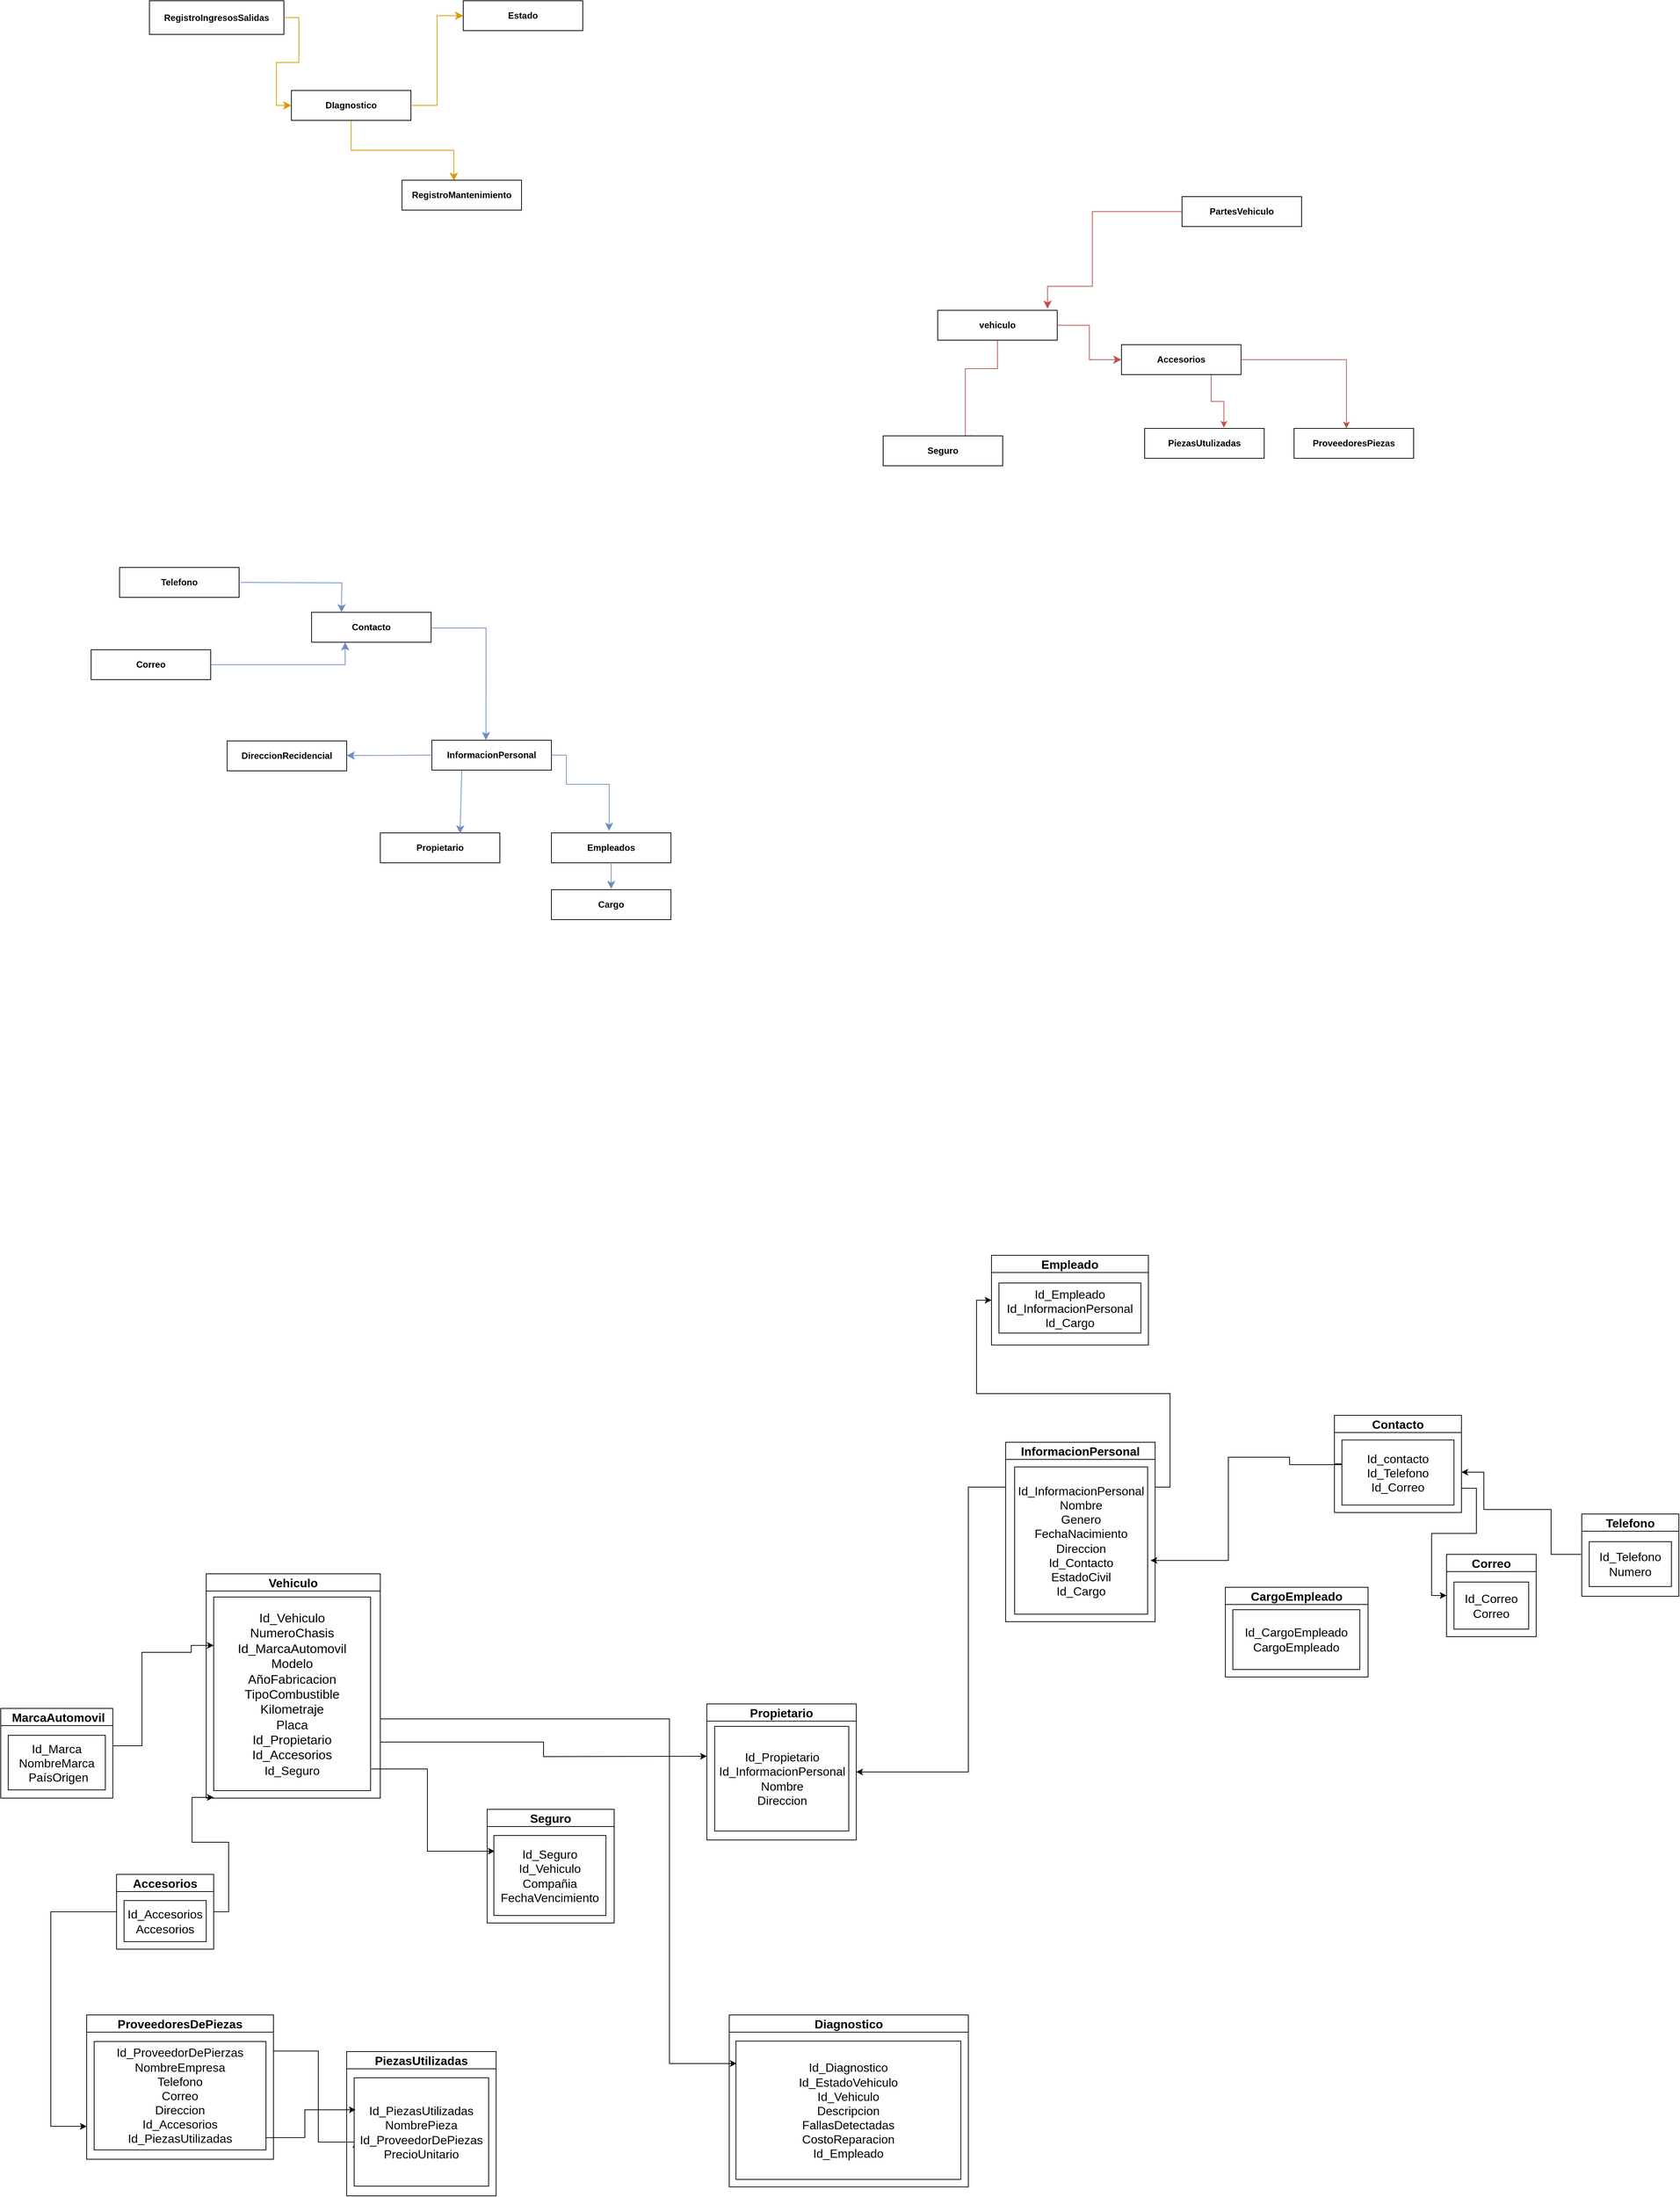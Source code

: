 <mxfile version="21.6.6" type="github">
  <diagram name="Page-1" id="v_KNb9IIgvCKRsmdT4mX">
    <mxGraphModel dx="3134" dy="2943" grid="1" gridSize="10" guides="1" tooltips="1" connect="1" arrows="1" fold="1" page="1" pageScale="1" pageWidth="850" pageHeight="1100" math="0" shadow="0">
      <root>
        <mxCell id="0" />
        <mxCell id="1" parent="0" />
        <mxCell id="u1IWB9qOmliTQuYAhLdm-103" style="edgeStyle=orthogonalEdgeStyle;rounded=0;orthogonalLoop=1;jettySize=auto;html=1;exitX=0.5;exitY=1;exitDx=0;exitDy=0;entryX=0.664;entryY=0.107;entryDx=0;entryDy=0;entryPerimeter=0;fontSize=12;startSize=8;endSize=8;fillColor=#f8cecc;strokeColor=#b85450;" parent="1" source="4ENBnxS4jCJEMje_JMNm-1" target="4ENBnxS4jCJEMje_JMNm-11" edge="1">
          <mxGeometry relative="1" as="geometry">
            <Array as="points">
              <mxPoint x="80" y="-1547" />
              <mxPoint x="52" y="-1547" />
              <mxPoint x="52" y="-1493" />
            </Array>
          </mxGeometry>
        </mxCell>
        <mxCell id="4ENBnxS4jCJEMje_JMNm-1" value="" style="shape=table;startSize=0;container=1;collapsible=0;childLayout=tableLayout;" parent="1" vertex="1">
          <mxGeometry x="15" y="-1625" width="160" height="40" as="geometry" />
        </mxCell>
        <mxCell id="4ENBnxS4jCJEMje_JMNm-2" value="" style="shape=tableRow;horizontal=0;startSize=0;swimlaneHead=0;swimlaneBody=0;strokeColor=inherit;top=0;left=0;bottom=0;right=0;collapsible=0;dropTarget=0;fillColor=none;points=[[0,0.5],[1,0.5]];portConstraint=eastwest;" parent="4ENBnxS4jCJEMje_JMNm-1" vertex="1">
          <mxGeometry width="160" height="40" as="geometry" />
        </mxCell>
        <mxCell id="4ENBnxS4jCJEMje_JMNm-3" value="&lt;b&gt;vehiculo&lt;/b&gt;" style="shape=partialRectangle;html=1;whiteSpace=wrap;connectable=0;strokeColor=inherit;overflow=hidden;fillColor=none;top=0;left=0;bottom=0;right=0;pointerEvents=1;" parent="4ENBnxS4jCJEMje_JMNm-2" vertex="1">
          <mxGeometry width="160" height="40" as="geometry">
            <mxRectangle width="160" height="40" as="alternateBounds" />
          </mxGeometry>
        </mxCell>
        <mxCell id="4ENBnxS4jCJEMje_JMNm-4" value="" style="shape=table;startSize=0;container=1;collapsible=0;childLayout=tableLayout;" parent="1" vertex="1">
          <mxGeometry x="-731" y="-926" width="160" height="40" as="geometry" />
        </mxCell>
        <mxCell id="4ENBnxS4jCJEMje_JMNm-5" value="" style="shape=tableRow;horizontal=0;startSize=0;swimlaneHead=0;swimlaneBody=0;strokeColor=inherit;top=0;left=0;bottom=0;right=0;collapsible=0;dropTarget=0;fillColor=none;points=[[0,0.5],[1,0.5]];portConstraint=eastwest;" parent="4ENBnxS4jCJEMje_JMNm-4" vertex="1">
          <mxGeometry width="160" height="40" as="geometry" />
        </mxCell>
        <mxCell id="4ENBnxS4jCJEMje_JMNm-6" value="&lt;b&gt;Propietario&lt;/b&gt;" style="shape=partialRectangle;html=1;whiteSpace=wrap;connectable=0;strokeColor=inherit;overflow=hidden;fillColor=none;top=0;left=0;bottom=0;right=0;pointerEvents=1;" parent="4ENBnxS4jCJEMje_JMNm-5" vertex="1">
          <mxGeometry width="160" height="40" as="geometry">
            <mxRectangle width="160" height="40" as="alternateBounds" />
          </mxGeometry>
        </mxCell>
        <mxCell id="4ENBnxS4jCJEMje_JMNm-10" value="" style="shape=table;startSize=0;container=1;collapsible=0;childLayout=tableLayout;" parent="1" vertex="1">
          <mxGeometry x="-58" y="-1457" width="160" height="40" as="geometry" />
        </mxCell>
        <mxCell id="4ENBnxS4jCJEMje_JMNm-11" value="" style="shape=tableRow;horizontal=0;startSize=0;swimlaneHead=0;swimlaneBody=0;strokeColor=inherit;top=0;left=0;bottom=0;right=0;collapsible=0;dropTarget=0;fillColor=none;points=[[0,0.5],[1,0.5]];portConstraint=eastwest;" parent="4ENBnxS4jCJEMje_JMNm-10" vertex="1">
          <mxGeometry width="160" height="40" as="geometry" />
        </mxCell>
        <mxCell id="4ENBnxS4jCJEMje_JMNm-12" value="&lt;b&gt;Seguro&lt;/b&gt;" style="shape=partialRectangle;html=1;whiteSpace=wrap;connectable=0;strokeColor=inherit;overflow=hidden;fillColor=none;top=0;left=0;bottom=0;right=0;pointerEvents=1;" parent="4ENBnxS4jCJEMje_JMNm-11" vertex="1">
          <mxGeometry width="160" height="40" as="geometry">
            <mxRectangle width="160" height="40" as="alternateBounds" />
          </mxGeometry>
        </mxCell>
        <mxCell id="4ENBnxS4jCJEMje_JMNm-13" value="" style="shape=table;startSize=0;container=1;collapsible=0;childLayout=tableLayout;" parent="1" vertex="1">
          <mxGeometry x="-1040" y="-2039" width="180" height="45" as="geometry" />
        </mxCell>
        <mxCell id="4ENBnxS4jCJEMje_JMNm-14" value="" style="shape=tableRow;horizontal=0;startSize=0;swimlaneHead=0;swimlaneBody=0;strokeColor=inherit;top=0;left=0;bottom=0;right=0;collapsible=0;dropTarget=0;fillColor=none;points=[[0,0.5],[1,0.5]];portConstraint=eastwest;" parent="4ENBnxS4jCJEMje_JMNm-13" vertex="1">
          <mxGeometry width="180" height="45" as="geometry" />
        </mxCell>
        <mxCell id="4ENBnxS4jCJEMje_JMNm-15" value="&lt;b&gt;RegistroIngresosSalidas&lt;/b&gt;" style="shape=partialRectangle;html=1;whiteSpace=wrap;connectable=0;strokeColor=inherit;overflow=hidden;fillColor=none;top=0;left=0;bottom=0;right=0;pointerEvents=1;" parent="4ENBnxS4jCJEMje_JMNm-14" vertex="1">
          <mxGeometry width="180" height="45" as="geometry">
            <mxRectangle width="180" height="45" as="alternateBounds" />
          </mxGeometry>
        </mxCell>
        <mxCell id="gA-Kbzovyv9Dv5qTg1MU-6" style="edgeStyle=orthogonalEdgeStyle;rounded=0;orthogonalLoop=1;jettySize=auto;html=1;exitX=0.75;exitY=1;exitDx=0;exitDy=0;entryX=0.663;entryY=-0.025;entryDx=0;entryDy=0;entryPerimeter=0;fillColor=#f8cecc;strokeColor=#b85450;" parent="1" source="4ENBnxS4jCJEMje_JMNm-19" target="u1IWB9qOmliTQuYAhLdm-123" edge="1">
          <mxGeometry relative="1" as="geometry" />
        </mxCell>
        <mxCell id="4ENBnxS4jCJEMje_JMNm-19" value="" style="shape=table;startSize=0;container=1;collapsible=0;childLayout=tableLayout;" parent="1" vertex="1">
          <mxGeometry x="261" y="-1579" width="160" height="40" as="geometry" />
        </mxCell>
        <mxCell id="4ENBnxS4jCJEMje_JMNm-20" value="" style="shape=tableRow;horizontal=0;startSize=0;swimlaneHead=0;swimlaneBody=0;strokeColor=inherit;top=0;left=0;bottom=0;right=0;collapsible=0;dropTarget=0;fillColor=none;points=[[0,0.5],[1,0.5]];portConstraint=eastwest;" parent="4ENBnxS4jCJEMje_JMNm-19" vertex="1">
          <mxGeometry width="160" height="40" as="geometry" />
        </mxCell>
        <mxCell id="4ENBnxS4jCJEMje_JMNm-21" value="&lt;b&gt;Accesorios&lt;/b&gt;" style="shape=partialRectangle;html=1;whiteSpace=wrap;connectable=0;strokeColor=inherit;overflow=hidden;fillColor=none;top=0;left=0;bottom=0;right=0;pointerEvents=1;" parent="4ENBnxS4jCJEMje_JMNm-20" vertex="1">
          <mxGeometry width="160" height="40" as="geometry">
            <mxRectangle width="160" height="40" as="alternateBounds" />
          </mxGeometry>
        </mxCell>
        <mxCell id="u1IWB9qOmliTQuYAhLdm-108" value="" style="edgeStyle=orthogonalEdgeStyle;rounded=0;orthogonalLoop=1;jettySize=auto;html=1;fontSize=12;startSize=8;endSize=8;entryX=0.434;entryY=0.019;entryDx=0;entryDy=0;entryPerimeter=0;fillColor=#ffe6cc;strokeColor=#d79b00;" parent="1" source="4ENBnxS4jCJEMje_JMNm-22" target="u1IWB9qOmliTQuYAhLdm-88" edge="1">
          <mxGeometry relative="1" as="geometry">
            <mxPoint x="-780.723" y="-1731" as="targetPoint" />
          </mxGeometry>
        </mxCell>
        <mxCell id="4ENBnxS4jCJEMje_JMNm-22" value="" style="shape=table;startSize=0;container=1;collapsible=0;childLayout=tableLayout;" parent="1" vertex="1">
          <mxGeometry x="-850" y="-1919" width="160" height="40" as="geometry" />
        </mxCell>
        <mxCell id="4ENBnxS4jCJEMje_JMNm-23" value="" style="shape=tableRow;horizontal=0;startSize=0;swimlaneHead=0;swimlaneBody=0;strokeColor=inherit;top=0;left=0;bottom=0;right=0;collapsible=0;dropTarget=0;fillColor=none;points=[[0,0.5],[1,0.5]];portConstraint=eastwest;" parent="4ENBnxS4jCJEMje_JMNm-22" vertex="1">
          <mxGeometry width="160" height="40" as="geometry" />
        </mxCell>
        <mxCell id="4ENBnxS4jCJEMje_JMNm-24" value="&lt;b&gt;DIagnostico&lt;/b&gt;" style="shape=partialRectangle;html=1;whiteSpace=wrap;connectable=0;strokeColor=inherit;overflow=hidden;fillColor=none;top=0;left=0;bottom=0;right=0;pointerEvents=1;" parent="4ENBnxS4jCJEMje_JMNm-23" vertex="1">
          <mxGeometry width="160" height="40" as="geometry">
            <mxRectangle width="160" height="40" as="alternateBounds" />
          </mxGeometry>
        </mxCell>
        <mxCell id="u1IWB9qOmliTQuYAhLdm-117" style="edgeStyle=none;curved=1;rounded=0;orthogonalLoop=1;jettySize=auto;html=1;exitX=0.25;exitY=1;exitDx=0;exitDy=0;entryX=0.667;entryY=0.021;entryDx=0;entryDy=0;entryPerimeter=0;fontSize=12;startSize=8;endSize=8;fillColor=#dae8fc;strokeColor=#6c8ebf;" parent="1" source="4ENBnxS4jCJEMje_JMNm-25" target="4ENBnxS4jCJEMje_JMNm-5" edge="1">
          <mxGeometry relative="1" as="geometry" />
        </mxCell>
        <mxCell id="4ENBnxS4jCJEMje_JMNm-25" value="" style="shape=table;startSize=0;container=1;collapsible=0;childLayout=tableLayout;" parent="1" vertex="1">
          <mxGeometry x="-662" y="-1050" width="160" height="40" as="geometry" />
        </mxCell>
        <mxCell id="4ENBnxS4jCJEMje_JMNm-26" value="" style="shape=tableRow;horizontal=0;startSize=0;swimlaneHead=0;swimlaneBody=0;strokeColor=inherit;top=0;left=0;bottom=0;right=0;collapsible=0;dropTarget=0;fillColor=none;points=[[0,0.5],[1,0.5]];portConstraint=eastwest;" parent="4ENBnxS4jCJEMje_JMNm-25" vertex="1">
          <mxGeometry width="160" height="40" as="geometry" />
        </mxCell>
        <mxCell id="4ENBnxS4jCJEMje_JMNm-27" value="&lt;b&gt;InformacionPersonal&lt;/b&gt;" style="shape=partialRectangle;html=1;whiteSpace=wrap;connectable=0;strokeColor=inherit;overflow=hidden;fillColor=none;top=0;left=0;bottom=0;right=0;pointerEvents=1;" parent="4ENBnxS4jCJEMje_JMNm-26" vertex="1">
          <mxGeometry width="160" height="40" as="geometry">
            <mxRectangle width="160" height="40" as="alternateBounds" />
          </mxGeometry>
        </mxCell>
        <mxCell id="4ENBnxS4jCJEMje_JMNm-28" value="" style="shape=table;startSize=0;container=1;collapsible=0;childLayout=tableLayout;" parent="1" vertex="1">
          <mxGeometry x="342" y="-1777" width="160" height="40" as="geometry" />
        </mxCell>
        <mxCell id="4ENBnxS4jCJEMje_JMNm-29" value="" style="shape=tableRow;horizontal=0;startSize=0;swimlaneHead=0;swimlaneBody=0;strokeColor=inherit;top=0;left=0;bottom=0;right=0;collapsible=0;dropTarget=0;fillColor=none;points=[[0,0.5],[1,0.5]];portConstraint=eastwest;" parent="4ENBnxS4jCJEMje_JMNm-28" vertex="1">
          <mxGeometry width="160" height="40" as="geometry" />
        </mxCell>
        <mxCell id="4ENBnxS4jCJEMje_JMNm-30" value="&lt;b&gt;PartesVehiculo&lt;/b&gt;" style="shape=partialRectangle;html=1;whiteSpace=wrap;connectable=0;strokeColor=inherit;overflow=hidden;fillColor=none;top=0;left=0;bottom=0;right=0;pointerEvents=1;" parent="4ENBnxS4jCJEMje_JMNm-29" vertex="1">
          <mxGeometry width="160" height="40" as="geometry">
            <mxRectangle width="160" height="40" as="alternateBounds" />
          </mxGeometry>
        </mxCell>
        <mxCell id="4ENBnxS4jCJEMje_JMNm-34" value="" style="shape=table;startSize=0;container=1;collapsible=0;childLayout=tableLayout;" parent="1" vertex="1">
          <mxGeometry x="-620" y="-2039" width="160" height="40" as="geometry" />
        </mxCell>
        <mxCell id="4ENBnxS4jCJEMje_JMNm-35" value="" style="shape=tableRow;horizontal=0;startSize=0;swimlaneHead=0;swimlaneBody=0;strokeColor=inherit;top=0;left=0;bottom=0;right=0;collapsible=0;dropTarget=0;fillColor=none;points=[[0,0.5],[1,0.5]];portConstraint=eastwest;" parent="4ENBnxS4jCJEMje_JMNm-34" vertex="1">
          <mxGeometry width="160" height="40" as="geometry" />
        </mxCell>
        <mxCell id="4ENBnxS4jCJEMje_JMNm-36" value="&lt;b&gt;Estado&lt;/b&gt;" style="shape=partialRectangle;html=1;whiteSpace=wrap;connectable=0;strokeColor=inherit;overflow=hidden;fillColor=none;top=0;left=0;bottom=0;right=0;pointerEvents=1;" parent="4ENBnxS4jCJEMje_JMNm-35" vertex="1">
          <mxGeometry width="160" height="40" as="geometry">
            <mxRectangle width="160" height="40" as="alternateBounds" />
          </mxGeometry>
        </mxCell>
        <mxCell id="4ENBnxS4jCJEMje_JMNm-37" value="" style="shape=table;startSize=0;container=1;collapsible=0;childLayout=tableLayout;" parent="1" vertex="1">
          <mxGeometry x="-823" y="-1221" width="160" height="40" as="geometry" />
        </mxCell>
        <mxCell id="4ENBnxS4jCJEMje_JMNm-38" value="" style="shape=tableRow;horizontal=0;startSize=0;swimlaneHead=0;swimlaneBody=0;strokeColor=inherit;top=0;left=0;bottom=0;right=0;collapsible=0;dropTarget=0;fillColor=none;points=[[0,0.5],[1,0.5]];portConstraint=eastwest;" parent="4ENBnxS4jCJEMje_JMNm-37" vertex="1">
          <mxGeometry width="160" height="40" as="geometry" />
        </mxCell>
        <mxCell id="4ENBnxS4jCJEMje_JMNm-39" value="&lt;b&gt;Contacto&lt;/b&gt;" style="shape=partialRectangle;html=1;whiteSpace=wrap;connectable=0;strokeColor=inherit;overflow=hidden;fillColor=none;top=0;left=0;bottom=0;right=0;pointerEvents=1;" parent="4ENBnxS4jCJEMje_JMNm-38" vertex="1">
          <mxGeometry width="160" height="40" as="geometry">
            <mxRectangle width="160" height="40" as="alternateBounds" />
          </mxGeometry>
        </mxCell>
        <mxCell id="gA-Kbzovyv9Dv5qTg1MU-23" style="edgeStyle=orthogonalEdgeStyle;rounded=0;orthogonalLoop=1;jettySize=auto;html=1;exitX=0.75;exitY=1;exitDx=0;exitDy=0;" parent="1" edge="1">
          <mxGeometry relative="1" as="geometry">
            <mxPoint x="-578" y="436" as="targetPoint" />
            <mxPoint x="-743" y="326" as="sourcePoint" />
            <Array as="points">
              <mxPoint x="-668" y="326" />
              <mxPoint x="-668" y="436" />
            </Array>
          </mxGeometry>
        </mxCell>
        <mxCell id="gA-Kbzovyv9Dv5qTg1MU-31" style="edgeStyle=orthogonalEdgeStyle;rounded=0;orthogonalLoop=1;jettySize=auto;html=1;exitX=1;exitY=0.75;exitDx=0;exitDy=0;" parent="1" source="u1IWB9qOmliTQuYAhLdm-1" edge="1">
          <mxGeometry relative="1" as="geometry">
            <mxPoint x="-294" y="309" as="targetPoint" />
          </mxGeometry>
        </mxCell>
        <mxCell id="gA-Kbzovyv9Dv5qTg1MU-49" style="edgeStyle=orthogonalEdgeStyle;rounded=0;orthogonalLoop=1;jettySize=auto;html=1;exitX=1;exitY=0.5;exitDx=0;exitDy=0;entryX=0.003;entryY=0.162;entryDx=0;entryDy=0;entryPerimeter=0;" parent="1" source="u1IWB9qOmliTQuYAhLdm-1" target="gA-Kbzovyv9Dv5qTg1MU-48" edge="1">
          <mxGeometry relative="1" as="geometry">
            <Array as="points">
              <mxPoint x="-344" y="259" />
              <mxPoint x="-344" y="720" />
            </Array>
          </mxGeometry>
        </mxCell>
        <mxCell id="u1IWB9qOmliTQuYAhLdm-1" value="Vehiculo" style="swimlane;whiteSpace=wrap;html=1;fontSize=16;fillColor=none;" parent="1" vertex="1">
          <mxGeometry x="-964" y="65" width="233" height="300" as="geometry">
            <mxRectangle x="-930" y="20" width="110" height="36" as="alternateBounds" />
          </mxGeometry>
        </mxCell>
        <mxCell id="u1IWB9qOmliTQuYAhLdm-2" value="&lt;div style=&quot;font-size: 17px;&quot;&gt;&lt;font style=&quot;font-size: 17px;&quot;&gt;Id_Vehiculo&lt;/font&gt;&lt;/div&gt;&lt;div style=&quot;font-size: 17px;&quot;&gt;&lt;font style=&quot;font-size: 17px;&quot;&gt;NumeroChasis&lt;/font&gt;&lt;/div&gt;&lt;div style=&quot;font-size: 17px;&quot;&gt;&lt;font style=&quot;font-size: 17px;&quot;&gt;Id_MarcaAutomovil&lt;/font&gt;&lt;/div&gt;&lt;div style=&quot;font-size: 17px;&quot;&gt;&lt;font style=&quot;font-size: 17px;&quot;&gt;Modelo&lt;/font&gt;&lt;/div&gt;&lt;div style=&quot;font-size: 17px;&quot;&gt;&lt;font style=&quot;font-size: 17px;&quot;&gt;AñoFabricacion&lt;/font&gt;&lt;/div&gt;&lt;div style=&quot;font-size: 17px;&quot;&gt;&lt;font style=&quot;font-size: 17px;&quot;&gt;TipoCombustible&lt;/font&gt;&lt;/div&gt;&lt;div style=&quot;font-size: 17px;&quot;&gt;&lt;font style=&quot;font-size: 17px;&quot;&gt;Kilometraje&lt;/font&gt;&lt;/div&gt;&lt;div style=&quot;font-size: 17px;&quot;&gt;&lt;font style=&quot;font-size: 17px;&quot;&gt;Placa&lt;/font&gt;&lt;/div&gt;&lt;div style=&quot;font-size: 17px;&quot;&gt;&lt;font style=&quot;font-size: 17px;&quot;&gt;Id_Propietario&lt;/font&gt;&lt;/div&gt;&lt;div style=&quot;font-size: 17px;&quot;&gt;&lt;font style=&quot;font-size: 17px;&quot;&gt;Id_Accesorios&lt;font style=&quot;font-size: 17px;&quot;&gt;&lt;br&gt;&lt;/font&gt;&lt;/font&gt;&lt;/div&gt;&lt;div&gt;Id_Seguro&lt;br&gt;&lt;/div&gt;" style="rounded=0;whiteSpace=wrap;html=1;fontSize=16;fillColor=none;" parent="u1IWB9qOmliTQuYAhLdm-1" vertex="1">
          <mxGeometry x="10" y="31" width="210" height="259" as="geometry" />
        </mxCell>
        <mxCell id="u1IWB9qOmliTQuYAhLdm-3" value="Propietario" style="swimlane;whiteSpace=wrap;html=1;fontSize=16;" parent="1" vertex="1">
          <mxGeometry x="-294" y="239" width="200" height="182" as="geometry">
            <mxRectangle x="-399" y="390" width="120" height="40" as="alternateBounds" />
          </mxGeometry>
        </mxCell>
        <mxCell id="u1IWB9qOmliTQuYAhLdm-5" value="&lt;div&gt;Id_Propietario&lt;/div&gt;&lt;div&gt;Id_InformacionPersonal&lt;br&gt;&lt;/div&gt;&lt;div&gt;Nombre&lt;/div&gt;&lt;div&gt;Direccion&lt;/div&gt;" style="rounded=0;whiteSpace=wrap;html=1;fontSize=16;" parent="u1IWB9qOmliTQuYAhLdm-3" vertex="1">
          <mxGeometry x="10.5" y="30" width="179.5" height="140" as="geometry" />
        </mxCell>
        <mxCell id="gA-Kbzovyv9Dv5qTg1MU-26" style="edgeStyle=orthogonalEdgeStyle;rounded=0;orthogonalLoop=1;jettySize=auto;html=1;exitX=0;exitY=0.25;exitDx=0;exitDy=0;entryX=1;entryY=0.5;entryDx=0;entryDy=0;" parent="1" source="u1IWB9qOmliTQuYAhLdm-9" target="u1IWB9qOmliTQuYAhLdm-3" edge="1">
          <mxGeometry relative="1" as="geometry">
            <Array as="points">
              <mxPoint x="56" y="-51" />
              <mxPoint x="56" y="330" />
            </Array>
          </mxGeometry>
        </mxCell>
        <mxCell id="gA-Kbzovyv9Dv5qTg1MU-30" style="edgeStyle=orthogonalEdgeStyle;rounded=0;orthogonalLoop=1;jettySize=auto;html=1;exitX=1;exitY=0.25;exitDx=0;exitDy=0;entryX=0;entryY=0.5;entryDx=0;entryDy=0;" parent="1" source="u1IWB9qOmliTQuYAhLdm-9" target="gA-Kbzovyv9Dv5qTg1MU-18" edge="1">
          <mxGeometry relative="1" as="geometry" />
        </mxCell>
        <mxCell id="u1IWB9qOmliTQuYAhLdm-9" value="InformacionPersonal" style="swimlane;whiteSpace=wrap;html=1;fontSize=16;" parent="1" vertex="1">
          <mxGeometry x="106" y="-111" width="200" height="240" as="geometry">
            <mxRectangle x="140" y="70" width="200" height="36" as="alternateBounds" />
          </mxGeometry>
        </mxCell>
        <mxCell id="u1IWB9qOmliTQuYAhLdm-11" value="&lt;div&gt;Id_InformacionPersonal&lt;/div&gt;&lt;div&gt;Nombre&lt;/div&gt;&lt;div&gt;Genero&lt;/div&gt;&lt;div&gt;FechaNacimiento&lt;/div&gt;&lt;div&gt;Direccion&lt;/div&gt;&lt;div&gt;Id_Contacto&lt;/div&gt;&lt;div&gt;EstadoCivil&lt;/div&gt;&lt;div&gt;Id_Cargo&lt;br&gt;&lt;/div&gt;" style="rounded=0;whiteSpace=wrap;html=1;fontSize=16;" parent="u1IWB9qOmliTQuYAhLdm-9" vertex="1">
          <mxGeometry x="12" y="33" width="178" height="197" as="geometry" />
        </mxCell>
        <mxCell id="gA-Kbzovyv9Dv5qTg1MU-35" style="edgeStyle=orthogonalEdgeStyle;rounded=0;orthogonalLoop=1;jettySize=auto;html=1;" parent="1" edge="1">
          <mxGeometry relative="1" as="geometry">
            <mxPoint x="716" y="-71" as="targetPoint" />
            <mxPoint x="876" y="39" as="sourcePoint" />
            <Array as="points">
              <mxPoint x="836" y="-21" />
              <mxPoint x="746" y="-21" />
              <mxPoint x="746" y="-71" />
            </Array>
          </mxGeometry>
        </mxCell>
        <mxCell id="u1IWB9qOmliTQuYAhLdm-12" value="Telefono" style="swimlane;whiteSpace=wrap;html=1;fontSize=16;" parent="1" vertex="1">
          <mxGeometry x="877" y="-15" width="130" height="110" as="geometry">
            <mxRectangle x="-70" y="440" width="110" height="38" as="alternateBounds" />
          </mxGeometry>
        </mxCell>
        <mxCell id="u1IWB9qOmliTQuYAhLdm-13" value="&lt;div&gt;Id_Telefono&lt;/div&gt;&lt;div&gt;Numero&lt;/div&gt;" style="rounded=0;whiteSpace=wrap;html=1;fontSize=16;" parent="u1IWB9qOmliTQuYAhLdm-12" vertex="1">
          <mxGeometry x="10" y="37" width="110" height="60" as="geometry" />
        </mxCell>
        <mxCell id="u1IWB9qOmliTQuYAhLdm-19" value="Correo" style="swimlane;whiteSpace=wrap;html=1;fontSize=16;" parent="1" vertex="1">
          <mxGeometry x="696" y="39" width="120" height="110" as="geometry">
            <mxRectangle x="1000" y="-170" width="90" height="40" as="alternateBounds" />
          </mxGeometry>
        </mxCell>
        <mxCell id="u1IWB9qOmliTQuYAhLdm-21" value="&lt;div&gt;Id_Correo&lt;/div&gt;&lt;div&gt;Correo&lt;br&gt;&lt;/div&gt;" style="rounded=0;whiteSpace=wrap;html=1;fontSize=16;" parent="u1IWB9qOmliTQuYAhLdm-19" vertex="1">
          <mxGeometry x="10" y="37" width="100" height="63" as="geometry" />
        </mxCell>
        <mxCell id="u1IWB9qOmliTQuYAhLdm-22" value="CargoEmpleado" style="swimlane;whiteSpace=wrap;html=1;fontSize=16;" parent="1" vertex="1">
          <mxGeometry x="400" y="83" width="191" height="120" as="geometry">
            <mxRectangle x="-162" y="680" width="120" height="36" as="alternateBounds" />
          </mxGeometry>
        </mxCell>
        <mxCell id="u1IWB9qOmliTQuYAhLdm-23" value="&lt;div&gt;Id_CargoEmpleado&lt;/div&gt;&lt;div&gt;CargoEmpleado&lt;/div&gt;" style="rounded=0;whiteSpace=wrap;html=1;fontSize=16;" parent="u1IWB9qOmliTQuYAhLdm-22" vertex="1">
          <mxGeometry x="10" y="30" width="170" height="80" as="geometry" />
        </mxCell>
        <mxCell id="gA-Kbzovyv9Dv5qTg1MU-33" style="edgeStyle=orthogonalEdgeStyle;rounded=0;orthogonalLoop=1;jettySize=auto;html=1;exitX=0;exitY=0.5;exitDx=0;exitDy=0;" parent="1" source="u1IWB9qOmliTQuYAhLdm-24" edge="1">
          <mxGeometry relative="1" as="geometry">
            <mxPoint x="-1124" y="804" as="targetPoint" />
            <Array as="points">
              <mxPoint x="-1172" y="517" />
              <mxPoint x="-1172" y="804" />
            </Array>
          </mxGeometry>
        </mxCell>
        <mxCell id="gA-Kbzovyv9Dv5qTg1MU-39" style="edgeStyle=orthogonalEdgeStyle;rounded=0;orthogonalLoop=1;jettySize=auto;html=1;exitX=1;exitY=0.5;exitDx=0;exitDy=0;" parent="1" source="u1IWB9qOmliTQuYAhLdm-24" edge="1">
          <mxGeometry relative="1" as="geometry">
            <mxPoint x="-954" y="364" as="targetPoint" />
            <Array as="points">
              <mxPoint x="-934" y="517" />
              <mxPoint x="-934" y="424" />
              <mxPoint x="-983" y="424" />
            </Array>
          </mxGeometry>
        </mxCell>
        <mxCell id="u1IWB9qOmliTQuYAhLdm-24" value="Accesorios" style="swimlane;whiteSpace=wrap;html=1;fontSize=16;" parent="1" vertex="1">
          <mxGeometry x="-1084" y="467" width="130" height="100" as="geometry">
            <mxRectangle x="-425" y="590" width="130" height="37" as="alternateBounds" />
          </mxGeometry>
        </mxCell>
        <mxCell id="u1IWB9qOmliTQuYAhLdm-26" value="&lt;div&gt;Id_Accesorios&lt;/div&gt;&lt;div&gt;Accesorios&lt;br&gt;&lt;/div&gt;" style="rounded=0;whiteSpace=wrap;html=1;fontSize=16;" parent="u1IWB9qOmliTQuYAhLdm-24" vertex="1">
          <mxGeometry x="10" y="35" width="110" height="55" as="geometry" />
        </mxCell>
        <mxCell id="u1IWB9qOmliTQuYAhLdm-27" value="Seguro" style="swimlane;whiteSpace=wrap;html=1;fontSize=16;" parent="1" vertex="1">
          <mxGeometry x="-588" y="380" width="170" height="152" as="geometry">
            <mxRectangle x="-240" y="80" width="100" height="40" as="alternateBounds" />
          </mxGeometry>
        </mxCell>
        <mxCell id="u1IWB9qOmliTQuYAhLdm-28" value="&lt;div&gt;Id_Seguro&lt;/div&gt;&lt;div&gt;Id_Vehiculo&lt;/div&gt;&lt;div&gt;Compañia&lt;/div&gt;&lt;div&gt;FechaVencimiento&lt;br&gt;&lt;/div&gt;" style="rounded=0;whiteSpace=wrap;html=1;fontSize=16;" parent="u1IWB9qOmliTQuYAhLdm-27" vertex="1">
          <mxGeometry x="9" y="35" width="150" height="107" as="geometry" />
        </mxCell>
        <mxCell id="gA-Kbzovyv9Dv5qTg1MU-12" style="edgeStyle=orthogonalEdgeStyle;rounded=0;orthogonalLoop=1;jettySize=auto;html=1;exitX=1;exitY=0.5;exitDx=0;exitDy=0;entryX=0;entryY=0.25;entryDx=0;entryDy=0;" parent="1" source="u1IWB9qOmliTQuYAhLdm-29" target="u1IWB9qOmliTQuYAhLdm-2" edge="1">
          <mxGeometry relative="1" as="geometry">
            <Array as="points">
              <mxPoint x="-1089" y="295" />
              <mxPoint x="-1050" y="295" />
              <mxPoint x="-1050" y="170" />
              <mxPoint x="-984" y="170" />
            </Array>
          </mxGeometry>
        </mxCell>
        <mxCell id="u1IWB9qOmliTQuYAhLdm-29" value="&amp;nbsp;MarcaAutomovil" style="swimlane;whiteSpace=wrap;html=1;fontSize=16;" parent="1" vertex="1">
          <mxGeometry x="-1239" y="245" width="150" height="120" as="geometry">
            <mxRectangle x="120" y="90" width="160" height="41" as="alternateBounds" />
          </mxGeometry>
        </mxCell>
        <mxCell id="u1IWB9qOmliTQuYAhLdm-40" value="&lt;div align=&quot;center&quot;&gt;&lt;div&gt;Id_Marca&lt;/div&gt;&lt;div&gt;NombreMarca&lt;br&gt;&lt;/div&gt;&amp;nbsp;PaísOrigen&lt;/div&gt;" style="rounded=0;whiteSpace=wrap;html=1;fontSize=16;align=center;" parent="u1IWB9qOmliTQuYAhLdm-29" vertex="1">
          <mxGeometry x="10" y="36" width="130" height="73" as="geometry" />
        </mxCell>
        <mxCell id="u1IWB9qOmliTQuYAhLdm-65" value="" style="shape=table;startSize=0;container=1;collapsible=0;childLayout=tableLayout;" parent="1" vertex="1">
          <mxGeometry x="-502" y="-926" width="160" height="40" as="geometry" />
        </mxCell>
        <mxCell id="u1IWB9qOmliTQuYAhLdm-66" value="" style="shape=tableRow;horizontal=0;startSize=0;swimlaneHead=0;swimlaneBody=0;strokeColor=inherit;top=0;left=0;bottom=0;right=0;collapsible=0;dropTarget=0;fillColor=none;points=[[0,0.5],[1,0.5]];portConstraint=eastwest;" parent="u1IWB9qOmliTQuYAhLdm-65" vertex="1">
          <mxGeometry width="160" height="40" as="geometry" />
        </mxCell>
        <mxCell id="u1IWB9qOmliTQuYAhLdm-67" value="&lt;b&gt;Empleados&lt;/b&gt;" style="shape=partialRectangle;html=1;whiteSpace=wrap;connectable=0;strokeColor=inherit;overflow=hidden;fillColor=none;top=0;left=0;bottom=0;right=0;pointerEvents=1;" parent="u1IWB9qOmliTQuYAhLdm-66" vertex="1">
          <mxGeometry width="160" height="40" as="geometry">
            <mxRectangle width="160" height="40" as="alternateBounds" />
          </mxGeometry>
        </mxCell>
        <mxCell id="u1IWB9qOmliTQuYAhLdm-68" value="" style="shape=table;startSize=0;container=1;collapsible=0;childLayout=tableLayout;" parent="1" vertex="1">
          <mxGeometry x="-502" y="-850" width="160" height="40" as="geometry" />
        </mxCell>
        <mxCell id="u1IWB9qOmliTQuYAhLdm-69" value="" style="shape=tableRow;horizontal=0;startSize=0;swimlaneHead=0;swimlaneBody=0;strokeColor=inherit;top=0;left=0;bottom=0;right=0;collapsible=0;dropTarget=0;fillColor=none;points=[[0,0.5],[1,0.5]];portConstraint=eastwest;" parent="u1IWB9qOmliTQuYAhLdm-68" vertex="1">
          <mxGeometry width="160" height="40" as="geometry" />
        </mxCell>
        <mxCell id="u1IWB9qOmliTQuYAhLdm-70" value="&lt;b&gt;Cargo&lt;/b&gt;" style="shape=partialRectangle;html=1;whiteSpace=wrap;connectable=0;strokeColor=inherit;overflow=hidden;fillColor=none;top=0;left=0;bottom=0;right=0;pointerEvents=1;" parent="u1IWB9qOmliTQuYAhLdm-69" vertex="1">
          <mxGeometry width="160" height="40" as="geometry">
            <mxRectangle width="160" height="40" as="alternateBounds" />
          </mxGeometry>
        </mxCell>
        <mxCell id="u1IWB9qOmliTQuYAhLdm-71" style="edgeStyle=none;curved=1;rounded=0;orthogonalLoop=1;jettySize=auto;html=1;fontSize=12;startSize=8;endSize=8;fillColor=#dae8fc;strokeColor=#6c8ebf;" parent="1" source="u1IWB9qOmliTQuYAhLdm-66" edge="1">
          <mxGeometry relative="1" as="geometry">
            <mxPoint x="-422" y="-851" as="targetPoint" />
          </mxGeometry>
        </mxCell>
        <mxCell id="u1IWB9qOmliTQuYAhLdm-73" style="edgeStyle=orthogonalEdgeStyle;rounded=0;orthogonalLoop=1;jettySize=auto;html=1;exitX=1;exitY=0.5;exitDx=0;exitDy=0;entryX=0;entryY=0.5;entryDx=0;entryDy=0;fontSize=12;startSize=8;endSize=8;fillColor=#f8cecc;strokeColor=#b85450;" parent="1" source="4ENBnxS4jCJEMje_JMNm-2" target="4ENBnxS4jCJEMje_JMNm-20" edge="1">
          <mxGeometry relative="1" as="geometry" />
        </mxCell>
        <mxCell id="u1IWB9qOmliTQuYAhLdm-81" style="edgeStyle=orthogonalEdgeStyle;rounded=0;orthogonalLoop=1;jettySize=auto;html=1;entryX=0.578;entryY=-0.016;entryDx=0;entryDy=0;entryPerimeter=0;fontSize=12;startSize=8;endSize=8;fillColor=#dae8fc;strokeColor=#6c8ebf;" parent="1" edge="1">
          <mxGeometry relative="1" as="geometry">
            <mxPoint x="-662" y="-1200" as="sourcePoint" />
            <mxPoint x="-589.52" y="-1050.0" as="targetPoint" />
            <Array as="points">
              <mxPoint x="-589" y="-1200" />
            </Array>
          </mxGeometry>
        </mxCell>
        <mxCell id="u1IWB9qOmliTQuYAhLdm-84" value="" style="shape=table;startSize=0;container=1;collapsible=0;childLayout=tableLayout;" parent="1" vertex="1">
          <mxGeometry x="-1118" y="-1171" width="160" height="40" as="geometry" />
        </mxCell>
        <mxCell id="u1IWB9qOmliTQuYAhLdm-85" value="" style="shape=tableRow;horizontal=0;startSize=0;swimlaneHead=0;swimlaneBody=0;strokeColor=inherit;top=0;left=0;bottom=0;right=0;collapsible=0;dropTarget=0;fillColor=none;points=[[0,0.5],[1,0.5]];portConstraint=eastwest;" parent="u1IWB9qOmliTQuYAhLdm-84" vertex="1">
          <mxGeometry width="160" height="40" as="geometry" />
        </mxCell>
        <mxCell id="u1IWB9qOmliTQuYAhLdm-86" value="&lt;b&gt;Correo&lt;/b&gt;" style="shape=partialRectangle;html=1;whiteSpace=wrap;connectable=0;strokeColor=inherit;overflow=hidden;fillColor=none;top=0;left=0;bottom=0;right=0;pointerEvents=1;" parent="u1IWB9qOmliTQuYAhLdm-85" vertex="1">
          <mxGeometry width="160" height="40" as="geometry">
            <mxRectangle width="160" height="40" as="alternateBounds" />
          </mxGeometry>
        </mxCell>
        <mxCell id="u1IWB9qOmliTQuYAhLdm-87" value="" style="shape=table;startSize=0;container=1;collapsible=0;childLayout=tableLayout;" parent="1" vertex="1">
          <mxGeometry x="-702" y="-1799" width="160" height="40" as="geometry" />
        </mxCell>
        <mxCell id="u1IWB9qOmliTQuYAhLdm-88" value="" style="shape=tableRow;horizontal=0;startSize=0;swimlaneHead=0;swimlaneBody=0;strokeColor=inherit;top=0;left=0;bottom=0;right=0;collapsible=0;dropTarget=0;fillColor=none;points=[[0,0.5],[1,0.5]];portConstraint=eastwest;" parent="u1IWB9qOmliTQuYAhLdm-87" vertex="1">
          <mxGeometry width="160" height="40" as="geometry" />
        </mxCell>
        <mxCell id="u1IWB9qOmliTQuYAhLdm-89" value="&lt;b&gt;RegistroMantenimiento&lt;/b&gt;" style="shape=partialRectangle;html=1;whiteSpace=wrap;connectable=0;strokeColor=inherit;overflow=hidden;fillColor=none;top=0;left=0;bottom=0;right=0;pointerEvents=1;" parent="u1IWB9qOmliTQuYAhLdm-88" vertex="1">
          <mxGeometry width="160" height="40" as="geometry">
            <mxRectangle width="160" height="40" as="alternateBounds" />
          </mxGeometry>
        </mxCell>
        <mxCell id="u1IWB9qOmliTQuYAhLdm-90" value="" style="shape=table;startSize=0;container=1;collapsible=0;childLayout=tableLayout;" parent="1" vertex="1">
          <mxGeometry x="-1080" y="-1281" width="160" height="40" as="geometry" />
        </mxCell>
        <mxCell id="u1IWB9qOmliTQuYAhLdm-91" value="" style="shape=tableRow;horizontal=0;startSize=0;swimlaneHead=0;swimlaneBody=0;strokeColor=inherit;top=0;left=0;bottom=0;right=0;collapsible=0;dropTarget=0;fillColor=none;points=[[0,0.5],[1,0.5]];portConstraint=eastwest;" parent="u1IWB9qOmliTQuYAhLdm-90" vertex="1">
          <mxGeometry width="160" height="40" as="geometry" />
        </mxCell>
        <mxCell id="u1IWB9qOmliTQuYAhLdm-92" value="&lt;b&gt;Telefono&lt;/b&gt;" style="shape=partialRectangle;html=1;whiteSpace=wrap;connectable=0;strokeColor=inherit;overflow=hidden;fillColor=none;top=0;left=0;bottom=0;right=0;pointerEvents=1;" parent="u1IWB9qOmliTQuYAhLdm-91" vertex="1">
          <mxGeometry width="160" height="40" as="geometry">
            <mxRectangle width="160" height="40" as="alternateBounds" />
          </mxGeometry>
        </mxCell>
        <mxCell id="u1IWB9qOmliTQuYAhLdm-93" style="edgeStyle=orthogonalEdgeStyle;rounded=0;orthogonalLoop=1;jettySize=auto;html=1;entryX=1;entryY=0.5;entryDx=0;entryDy=0;fontSize=12;startSize=8;endSize=8;fillColor=#dae8fc;strokeColor=#6c8ebf;" parent="1" edge="1">
          <mxGeometry relative="1" as="geometry">
            <mxPoint x="-918" y="-1261" as="sourcePoint" />
            <mxPoint x="-783.0" y="-1221" as="targetPoint" />
          </mxGeometry>
        </mxCell>
        <mxCell id="u1IWB9qOmliTQuYAhLdm-96" value="" style="shape=table;startSize=0;container=1;collapsible=0;childLayout=tableLayout;" parent="1" vertex="1">
          <mxGeometry x="-936" y="-1049" width="160" height="40" as="geometry" />
        </mxCell>
        <mxCell id="u1IWB9qOmliTQuYAhLdm-97" value="" style="shape=tableRow;horizontal=0;startSize=0;swimlaneHead=0;swimlaneBody=0;strokeColor=inherit;top=0;left=0;bottom=0;right=0;collapsible=0;dropTarget=0;fillColor=none;points=[[0,0.5],[1,0.5]];portConstraint=eastwest;" parent="u1IWB9qOmliTQuYAhLdm-96" vertex="1">
          <mxGeometry width="160" height="40" as="geometry" />
        </mxCell>
        <mxCell id="u1IWB9qOmliTQuYAhLdm-98" value="&lt;b&gt;DireccionRecidencial&lt;/b&gt;" style="shape=partialRectangle;html=1;whiteSpace=wrap;connectable=0;strokeColor=inherit;overflow=hidden;fillColor=none;top=0;left=0;bottom=0;right=0;pointerEvents=1;" parent="u1IWB9qOmliTQuYAhLdm-97" vertex="1">
          <mxGeometry width="160" height="40" as="geometry">
            <mxRectangle width="160" height="40" as="alternateBounds" />
          </mxGeometry>
        </mxCell>
        <mxCell id="u1IWB9qOmliTQuYAhLdm-100" style="edgeStyle=orthogonalEdgeStyle;rounded=0;orthogonalLoop=1;jettySize=auto;html=1;exitX=1;exitY=0.5;exitDx=0;exitDy=0;fontSize=12;startSize=8;endSize=8;fillColor=#dae8fc;strokeColor=#6c8ebf;" parent="1" source="u1IWB9qOmliTQuYAhLdm-85" edge="1">
          <mxGeometry relative="1" as="geometry">
            <mxPoint x="-778" y="-1181" as="targetPoint" />
            <Array as="points">
              <mxPoint x="-778" y="-1151" />
              <mxPoint x="-778" y="-1180" />
            </Array>
          </mxGeometry>
        </mxCell>
        <mxCell id="u1IWB9qOmliTQuYAhLdm-101" style="edgeStyle=orthogonalEdgeStyle;rounded=0;orthogonalLoop=1;jettySize=auto;html=1;exitX=0;exitY=0.5;exitDx=0;exitDy=0;fontSize=12;startSize=8;endSize=8;fillColor=#f8cecc;strokeColor=#b85450;" parent="1" source="4ENBnxS4jCJEMje_JMNm-29" edge="1">
          <mxGeometry relative="1" as="geometry">
            <mxPoint x="162" y="-1627" as="targetPoint" />
            <Array as="points">
              <mxPoint x="222" y="-1757" />
              <mxPoint x="222" y="-1657" />
              <mxPoint x="162" y="-1657" />
            </Array>
          </mxGeometry>
        </mxCell>
        <mxCell id="u1IWB9qOmliTQuYAhLdm-104" style="edgeStyle=orthogonalEdgeStyle;rounded=0;orthogonalLoop=1;jettySize=auto;html=1;exitX=1;exitY=0.5;exitDx=0;exitDy=0;entryX=0;entryY=0.5;entryDx=0;entryDy=0;fontSize=12;startSize=8;endSize=8;fillColor=#ffe6cc;strokeColor=#d79b00;" parent="1" source="4ENBnxS4jCJEMje_JMNm-23" target="4ENBnxS4jCJEMje_JMNm-35" edge="1">
          <mxGeometry relative="1" as="geometry" />
        </mxCell>
        <mxCell id="u1IWB9qOmliTQuYAhLdm-109" style="edgeStyle=orthogonalEdgeStyle;rounded=0;orthogonalLoop=1;jettySize=auto;html=1;exitX=1;exitY=0.5;exitDx=0;exitDy=0;fontSize=12;startSize=8;endSize=8;fillColor=#ffe6cc;strokeColor=#d79b00;" parent="1" source="4ENBnxS4jCJEMje_JMNm-14" target="4ENBnxS4jCJEMje_JMNm-23" edge="1">
          <mxGeometry relative="1" as="geometry" />
        </mxCell>
        <mxCell id="u1IWB9qOmliTQuYAhLdm-115" style="edgeStyle=none;curved=1;rounded=0;orthogonalLoop=1;jettySize=auto;html=1;entryX=0.5;entryY=1;entryDx=0;entryDy=0;fontSize=12;startSize=8;endSize=8;" parent="1" edge="1">
          <mxGeometry relative="1" as="geometry">
            <mxPoint x="-1164" y="380" as="sourcePoint" />
            <mxPoint x="-1164" y="380" as="targetPoint" />
          </mxGeometry>
        </mxCell>
        <mxCell id="u1IWB9qOmliTQuYAhLdm-118" style="edgeStyle=none;curved=1;rounded=0;orthogonalLoop=1;jettySize=auto;html=1;exitX=0;exitY=0.5;exitDx=0;exitDy=0;fontSize=12;startSize=8;endSize=8;fillColor=#dae8fc;strokeColor=#6c8ebf;" parent="1" source="4ENBnxS4jCJEMje_JMNm-26" target="u1IWB9qOmliTQuYAhLdm-97" edge="1">
          <mxGeometry relative="1" as="geometry" />
        </mxCell>
        <mxCell id="u1IWB9qOmliTQuYAhLdm-121" style="edgeStyle=orthogonalEdgeStyle;rounded=0;orthogonalLoop=1;jettySize=auto;html=1;exitX=1;exitY=0.5;exitDx=0;exitDy=0;entryX=0.483;entryY=-0.068;entryDx=0;entryDy=0;entryPerimeter=0;fontSize=12;startSize=8;endSize=8;fillColor=#dae8fc;strokeColor=#6c8ebf;" parent="1" source="4ENBnxS4jCJEMje_JMNm-26" target="u1IWB9qOmliTQuYAhLdm-66" edge="1">
          <mxGeometry relative="1" as="geometry">
            <Array as="points">
              <mxPoint x="-482" y="-1030" />
              <mxPoint x="-482" y="-991" />
              <mxPoint x="-425" y="-991" />
            </Array>
          </mxGeometry>
        </mxCell>
        <mxCell id="u1IWB9qOmliTQuYAhLdm-122" value="" style="shape=table;startSize=0;container=1;collapsible=0;childLayout=tableLayout;" parent="1" vertex="1">
          <mxGeometry x="292" y="-1467" width="160" height="40" as="geometry" />
        </mxCell>
        <mxCell id="u1IWB9qOmliTQuYAhLdm-123" value="" style="shape=tableRow;horizontal=0;startSize=0;swimlaneHead=0;swimlaneBody=0;strokeColor=inherit;top=0;left=0;bottom=0;right=0;collapsible=0;dropTarget=0;fillColor=none;points=[[0,0.5],[1,0.5]];portConstraint=eastwest;" parent="u1IWB9qOmliTQuYAhLdm-122" vertex="1">
          <mxGeometry width="160" height="40" as="geometry" />
        </mxCell>
        <mxCell id="u1IWB9qOmliTQuYAhLdm-124" value="&lt;b&gt;PiezasUtulizadas&lt;/b&gt;" style="shape=partialRectangle;html=1;whiteSpace=wrap;connectable=0;strokeColor=inherit;overflow=hidden;fillColor=none;top=0;left=0;bottom=0;right=0;pointerEvents=1;" parent="u1IWB9qOmliTQuYAhLdm-123" vertex="1">
          <mxGeometry width="160" height="40" as="geometry">
            <mxRectangle width="160" height="40" as="alternateBounds" />
          </mxGeometry>
        </mxCell>
        <mxCell id="gA-Kbzovyv9Dv5qTg1MU-42" style="edgeStyle=orthogonalEdgeStyle;rounded=0;orthogonalLoop=1;jettySize=auto;html=1;exitX=1;exitY=0.25;exitDx=0;exitDy=0;entryX=0.011;entryY=0.586;entryDx=0;entryDy=0;entryPerimeter=0;" parent="1" source="ZOqE0SFRBX0T_uuWOGWM-5" target="ZOqE0SFRBX0T_uuWOGWM-8" edge="1">
          <mxGeometry relative="1" as="geometry">
            <mxPoint x="-794" y="824" as="targetPoint" />
            <Array as="points">
              <mxPoint x="-814" y="703" />
              <mxPoint x="-814" y="825" />
            </Array>
          </mxGeometry>
        </mxCell>
        <mxCell id="ZOqE0SFRBX0T_uuWOGWM-5" value="ProveedoresDePiezas" style="swimlane;whiteSpace=wrap;html=1;fontSize=16;" parent="1" vertex="1">
          <mxGeometry x="-1124" y="655" width="250" height="193" as="geometry">
            <mxRectangle x="-1360" y="440" width="240" height="37" as="alternateBounds" />
          </mxGeometry>
        </mxCell>
        <mxCell id="ZOqE0SFRBX0T_uuWOGWM-6" value="&lt;div style=&quot;&quot;&gt;Id_ProveedorDePierzas&lt;br style=&quot;border-color: var(--border-color);&quot;&gt;&lt;span style=&quot;&quot;&gt;NombreEmpresa&lt;/span&gt;&lt;br style=&quot;border-color: var(--border-color);&quot;&gt;&lt;span style=&quot;&quot;&gt;Telefono&lt;/span&gt;&lt;br style=&quot;border-color: var(--border-color);&quot;&gt;&lt;span style=&quot;&quot;&gt;Correo&lt;/span&gt;&lt;br style=&quot;border-color: var(--border-color);&quot;&gt;&lt;span style=&quot;&quot;&gt;Direccion&lt;/span&gt;&lt;br&gt;&lt;/div&gt;&lt;div&gt;Id_Accesorios&lt;/div&gt;&lt;div&gt;Id_PiezasUtilizadas&lt;br&gt;&lt;/div&gt;" style="rounded=0;whiteSpace=wrap;html=1;fontSize=16;" parent="ZOqE0SFRBX0T_uuWOGWM-5" vertex="1">
          <mxGeometry x="10" y="35.5" width="230" height="145" as="geometry" />
        </mxCell>
        <mxCell id="ZOqE0SFRBX0T_uuWOGWM-7" value="PiezasUtilizadas" style="swimlane;whiteSpace=wrap;html=1;fontSize=16;" parent="1" vertex="1">
          <mxGeometry x="-776" y="704" width="200" height="193" as="geometry">
            <mxRectangle x="-970" y="380" width="240" height="37" as="alternateBounds" />
          </mxGeometry>
        </mxCell>
        <mxCell id="ZOqE0SFRBX0T_uuWOGWM-8" value="Id_PiezasUtilizadas&lt;br&gt;NombrePieza&lt;br&gt;Id_ProveedorDePiezas&lt;br&gt;PrecioUnitario&lt;br&gt;" style="rounded=0;whiteSpace=wrap;html=1;fontSize=16;" parent="ZOqE0SFRBX0T_uuWOGWM-7" vertex="1">
          <mxGeometry x="10" y="35" width="180" height="145" as="geometry" />
        </mxCell>
        <mxCell id="gA-Kbzovyv9Dv5qTg1MU-3" value="" style="shape=table;startSize=0;container=1;collapsible=0;childLayout=tableLayout;" parent="1" vertex="1">
          <mxGeometry x="492" y="-1467" width="160" height="40" as="geometry" />
        </mxCell>
        <mxCell id="gA-Kbzovyv9Dv5qTg1MU-4" value="" style="shape=tableRow;horizontal=0;startSize=0;swimlaneHead=0;swimlaneBody=0;strokeColor=inherit;top=0;left=0;bottom=0;right=0;collapsible=0;dropTarget=0;fillColor=none;points=[[0,0.5],[1,0.5]];portConstraint=eastwest;" parent="gA-Kbzovyv9Dv5qTg1MU-3" vertex="1">
          <mxGeometry width="160" height="40" as="geometry" />
        </mxCell>
        <mxCell id="gA-Kbzovyv9Dv5qTg1MU-5" value="&lt;b&gt;ProveedoresPiezas&lt;/b&gt;" style="shape=partialRectangle;html=1;whiteSpace=wrap;connectable=0;strokeColor=inherit;overflow=hidden;fillColor=none;top=0;left=0;bottom=0;right=0;pointerEvents=1;" parent="gA-Kbzovyv9Dv5qTg1MU-4" vertex="1">
          <mxGeometry width="160" height="40" as="geometry">
            <mxRectangle width="160" height="40" as="alternateBounds" />
          </mxGeometry>
        </mxCell>
        <mxCell id="gA-Kbzovyv9Dv5qTg1MU-7" style="edgeStyle=orthogonalEdgeStyle;rounded=0;orthogonalLoop=1;jettySize=auto;html=1;exitX=1;exitY=0.5;exitDx=0;exitDy=0;entryX=0.438;entryY=0;entryDx=0;entryDy=0;entryPerimeter=0;fillColor=#f8cecc;strokeColor=#b85450;" parent="1" source="4ENBnxS4jCJEMje_JMNm-20" target="gA-Kbzovyv9Dv5qTg1MU-4" edge="1">
          <mxGeometry relative="1" as="geometry" />
        </mxCell>
        <mxCell id="gA-Kbzovyv9Dv5qTg1MU-28" style="edgeStyle=orthogonalEdgeStyle;rounded=0;orthogonalLoop=1;jettySize=auto;html=1;exitX=0;exitY=0.5;exitDx=0;exitDy=0;entryX=1.022;entryY=0.635;entryDx=0;entryDy=0;entryPerimeter=0;" parent="1" source="gA-Kbzovyv9Dv5qTg1MU-8" target="u1IWB9qOmliTQuYAhLdm-11" edge="1">
          <mxGeometry relative="1" as="geometry">
            <Array as="points">
              <mxPoint x="636" y="-81" />
              <mxPoint x="486" y="-81" />
              <mxPoint x="486" y="-91" />
              <mxPoint x="404" y="-91" />
              <mxPoint x="404" y="47" />
            </Array>
          </mxGeometry>
        </mxCell>
        <mxCell id="gA-Kbzovyv9Dv5qTg1MU-36" style="edgeStyle=orthogonalEdgeStyle;rounded=0;orthogonalLoop=1;jettySize=auto;html=1;exitX=1;exitY=0.75;exitDx=0;exitDy=0;entryX=0;entryY=0.5;entryDx=0;entryDy=0;" parent="1" source="gA-Kbzovyv9Dv5qTg1MU-8" target="u1IWB9qOmliTQuYAhLdm-19" edge="1">
          <mxGeometry relative="1" as="geometry" />
        </mxCell>
        <mxCell id="gA-Kbzovyv9Dv5qTg1MU-8" value="Contacto" style="swimlane;whiteSpace=wrap;html=1;fontSize=16;" parent="1" vertex="1">
          <mxGeometry x="546" y="-147" width="170" height="130" as="geometry">
            <mxRectangle x="-240" y="80" width="100" height="40" as="alternateBounds" />
          </mxGeometry>
        </mxCell>
        <mxCell id="gA-Kbzovyv9Dv5qTg1MU-9" value="&lt;div&gt;Id_contacto&lt;/div&gt;&lt;div&gt;Id_Telefono&lt;/div&gt;&lt;div&gt;Id_Correo&lt;br&gt;&lt;/div&gt;" style="rounded=0;whiteSpace=wrap;html=1;fontSize=16;" parent="gA-Kbzovyv9Dv5qTg1MU-8" vertex="1">
          <mxGeometry x="10" y="33" width="150" height="87" as="geometry" />
        </mxCell>
        <mxCell id="gA-Kbzovyv9Dv5qTg1MU-18" value="Empleado" style="swimlane;whiteSpace=wrap;html=1;fontSize=16;" parent="1" vertex="1">
          <mxGeometry x="87" y="-361" width="210" height="120" as="geometry">
            <mxRectangle x="-240" y="80" width="100" height="40" as="alternateBounds" />
          </mxGeometry>
        </mxCell>
        <mxCell id="gA-Kbzovyv9Dv5qTg1MU-19" value="&lt;div&gt;Id_Empleado&lt;/div&gt;&lt;div&gt;Id_InformacionPersonal&lt;br&gt;&lt;/div&gt;&lt;div&gt;Id_Cargo&lt;br&gt;&lt;/div&gt;" style="rounded=0;whiteSpace=wrap;html=1;fontSize=16;" parent="gA-Kbzovyv9Dv5qTg1MU-18" vertex="1">
          <mxGeometry x="10" y="37" width="190" height="67" as="geometry" />
        </mxCell>
        <mxCell id="gA-Kbzovyv9Dv5qTg1MU-43" style="edgeStyle=orthogonalEdgeStyle;rounded=0;orthogonalLoop=1;jettySize=auto;html=1;exitX=1;exitY=0.75;exitDx=0;exitDy=0;" parent="1" edge="1">
          <mxGeometry relative="1" as="geometry">
            <mxPoint x="-884" y="819.1" as="sourcePoint" />
            <mxPoint x="-764" y="781.85" as="targetPoint" />
            <Array as="points">
              <mxPoint x="-832" y="818.85" />
              <mxPoint x="-832" y="781.85" />
            </Array>
          </mxGeometry>
        </mxCell>
        <mxCell id="gA-Kbzovyv9Dv5qTg1MU-47" value="Diagnostico" style="swimlane;whiteSpace=wrap;html=1;fontSize=16;" parent="1" vertex="1">
          <mxGeometry x="-264" y="655" width="320" height="230" as="geometry">
            <mxRectangle x="-240" y="80" width="100" height="40" as="alternateBounds" />
          </mxGeometry>
        </mxCell>
        <mxCell id="gA-Kbzovyv9Dv5qTg1MU-48" value="&lt;div&gt;Id_Diagnostico&lt;/div&gt;&lt;div&gt;Id_EstadoVehiculo&lt;/div&gt;&lt;div&gt;Id_Vehiculo&lt;/div&gt;&lt;div&gt;Descripcion&lt;/div&gt;&lt;div&gt;FallasDetectadas&lt;br&gt;&lt;/div&gt;&lt;div&gt;CostoReparacion&lt;br&gt;&lt;/div&gt;&lt;div&gt;Id_Empleado&lt;br&gt;&lt;/div&gt;" style="rounded=0;whiteSpace=wrap;html=1;fontSize=16;" parent="gA-Kbzovyv9Dv5qTg1MU-47" vertex="1">
          <mxGeometry x="9" y="35" width="301" height="185" as="geometry" />
        </mxCell>
      </root>
    </mxGraphModel>
  </diagram>
</mxfile>
